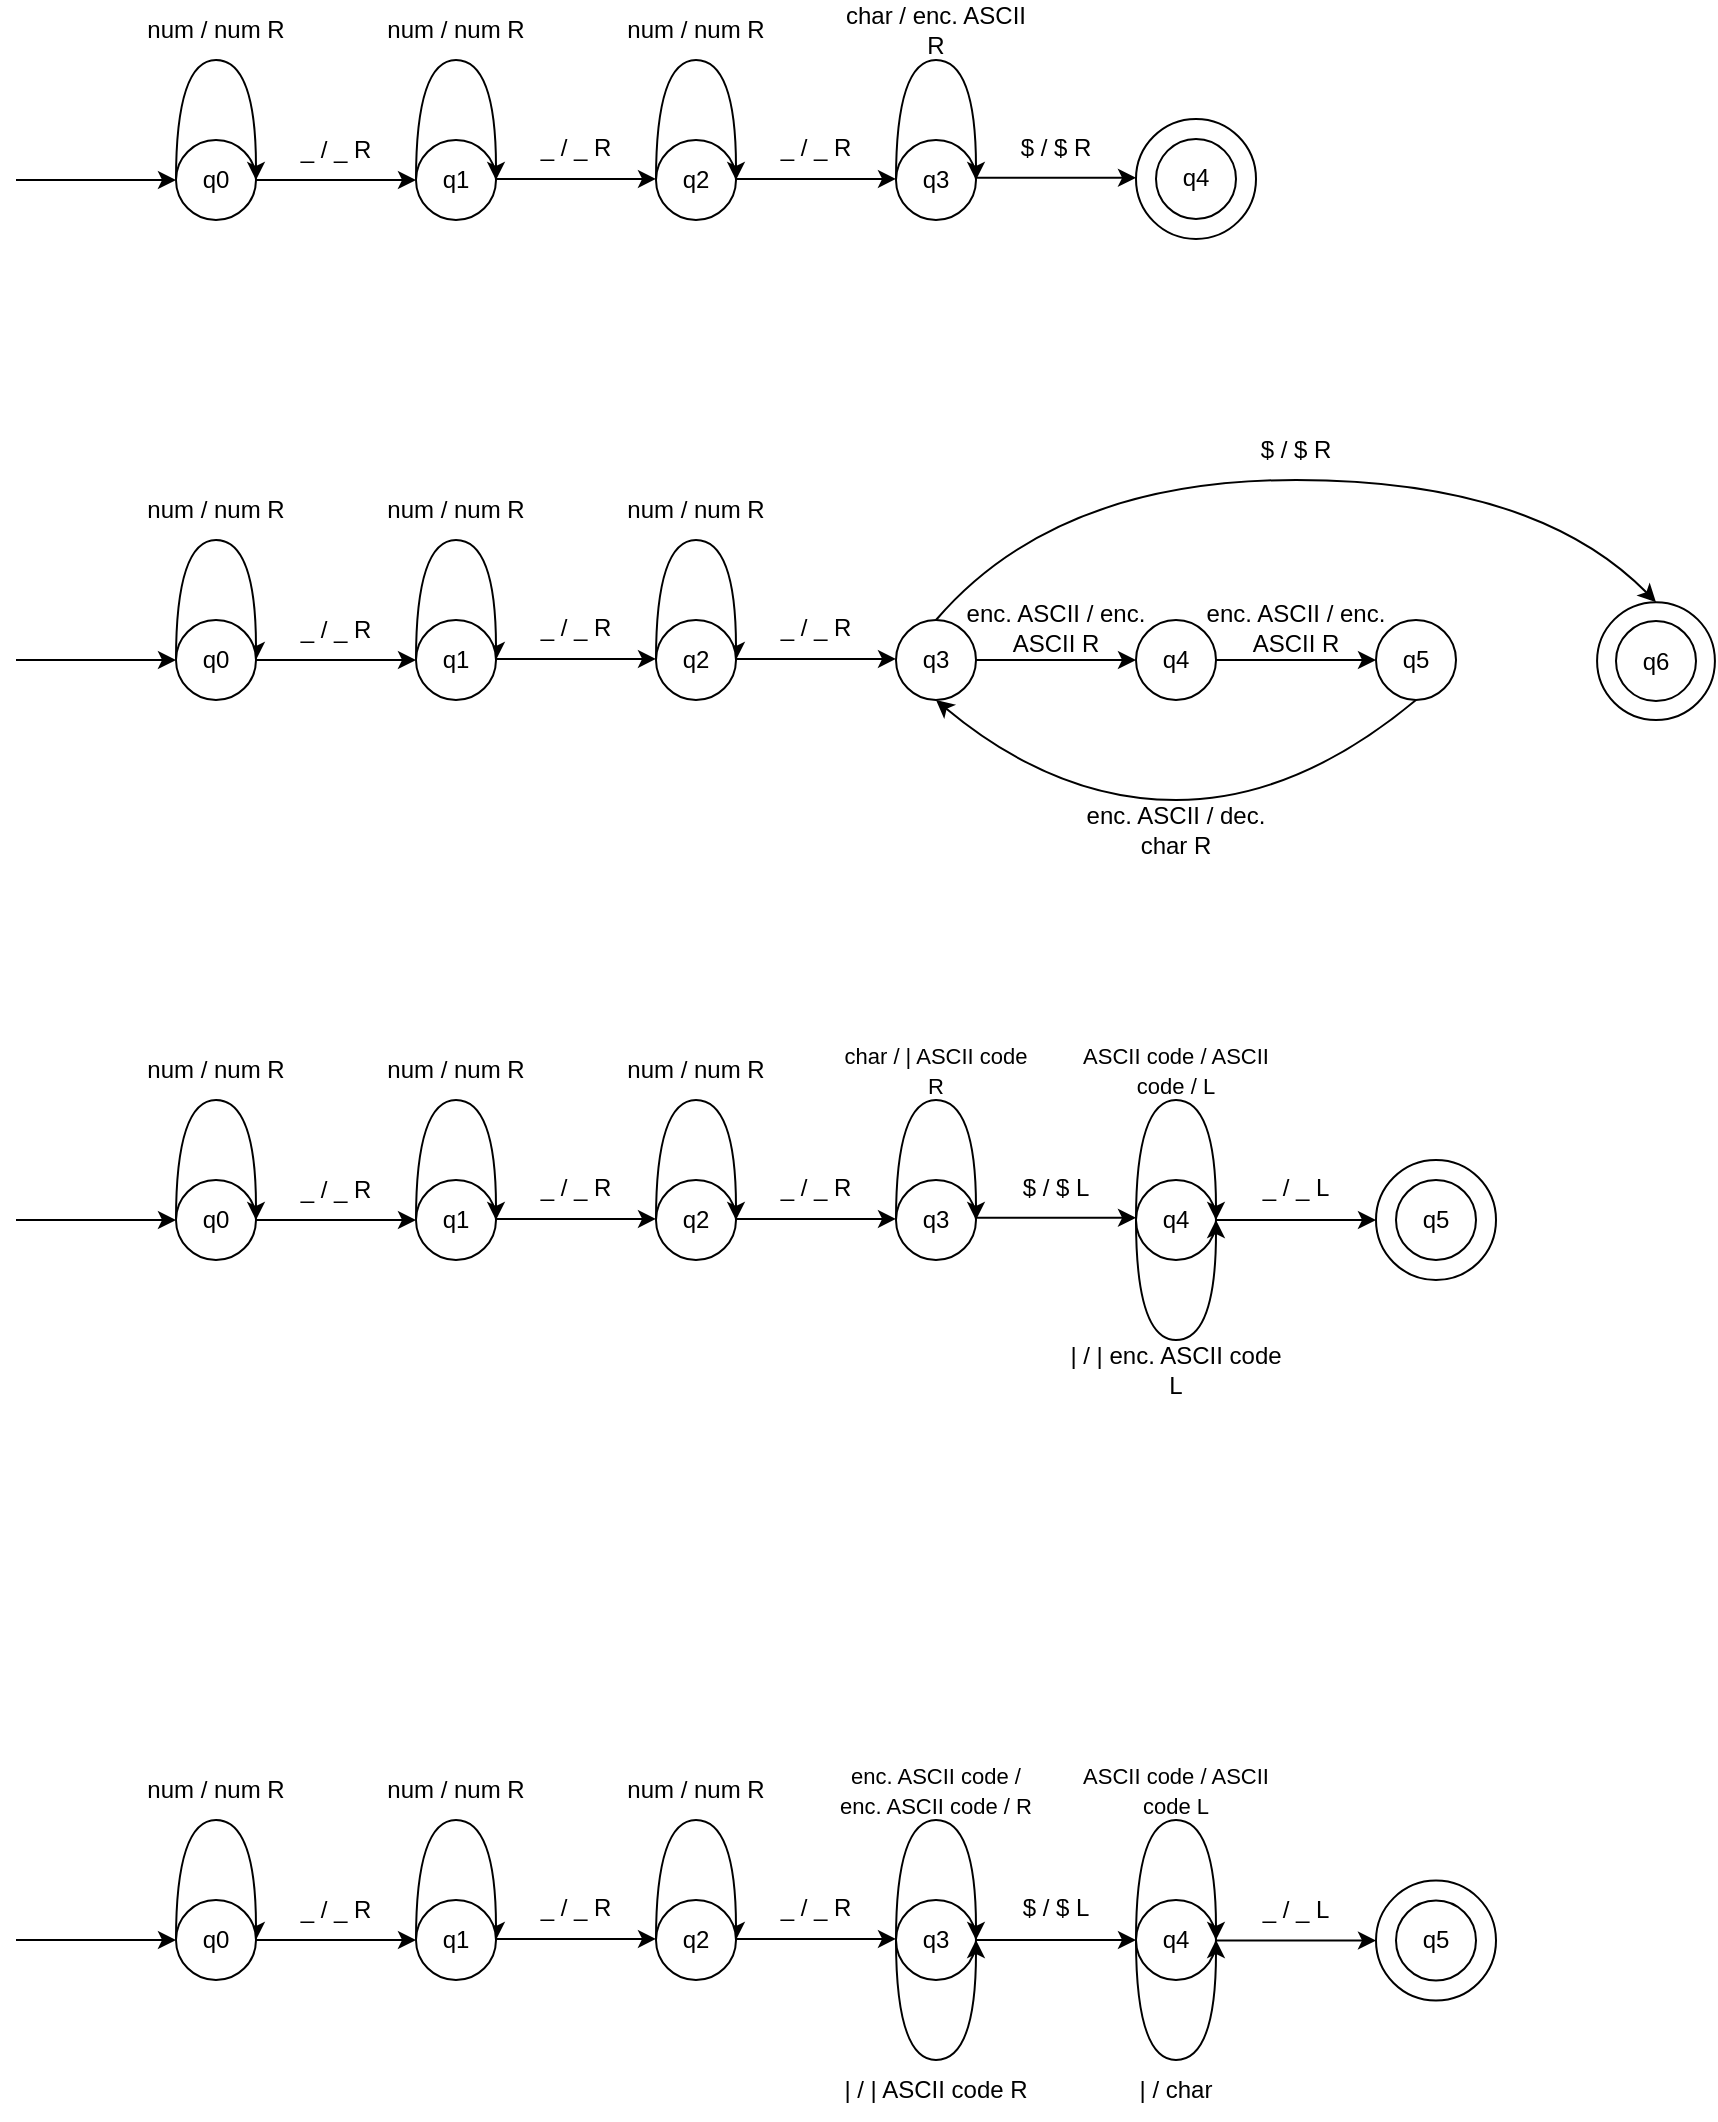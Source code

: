 <mxfile version="24.7.5">
  <diagram name="Page-1" id="dGA0T7cZqEE8IuborPyA">
    <mxGraphModel dx="654" dy="398" grid="1" gridSize="10" guides="1" tooltips="1" connect="1" arrows="1" fold="1" page="1" pageScale="1" pageWidth="850" pageHeight="1100" math="0" shadow="0">
      <root>
        <mxCell id="0" />
        <mxCell id="1" parent="0" />
        <mxCell id="wmc5WSCVL7yvbTRfYuKG-66" value="" style="ellipse;whiteSpace=wrap;html=1;aspect=fixed;" vertex="1" parent="1">
          <mxGeometry x="960" y="710" width="60" height="60" as="geometry" />
        </mxCell>
        <mxCell id="DxHbyAtDjW5w9_tls03T-37" value="" style="ellipse;whiteSpace=wrap;html=1;aspect=fixed;" parent="1" vertex="1">
          <mxGeometry x="1070.54" y="431.08" width="58.92" height="58.92" as="geometry" />
        </mxCell>
        <mxCell id="UUU7Muu6OKU1WhL9U_OK-4" value="" style="ellipse;whiteSpace=wrap;html=1;aspect=fixed;" parent="1" vertex="1">
          <mxGeometry x="840" y="189.46" width="60" height="60" as="geometry" />
        </mxCell>
        <mxCell id="6inBbDFNYb6BF5DTZlNN-4" style="edgeStyle=orthogonalEdgeStyle;rounded=0;orthogonalLoop=1;jettySize=auto;html=1;entryX=0;entryY=0.5;entryDx=0;entryDy=0;" parent="1" source="6inBbDFNYb6BF5DTZlNN-1" target="6inBbDFNYb6BF5DTZlNN-2" edge="1">
          <mxGeometry relative="1" as="geometry" />
        </mxCell>
        <mxCell id="6inBbDFNYb6BF5DTZlNN-1" value="q0" style="ellipse;whiteSpace=wrap;html=1;aspect=fixed;" parent="1" vertex="1">
          <mxGeometry x="360" y="200" width="40" height="40" as="geometry" />
        </mxCell>
        <mxCell id="6inBbDFNYb6BF5DTZlNN-2" value="q1" style="ellipse;whiteSpace=wrap;html=1;aspect=fixed;" parent="1" vertex="1">
          <mxGeometry x="480" y="200" width="40" height="40" as="geometry" />
        </mxCell>
        <mxCell id="6inBbDFNYb6BF5DTZlNN-5" value="_ / _ R" style="text;html=1;align=center;verticalAlign=middle;whiteSpace=wrap;rounded=0;" parent="1" vertex="1">
          <mxGeometry x="410" y="190" width="60" height="30" as="geometry" />
        </mxCell>
        <mxCell id="6inBbDFNYb6BF5DTZlNN-15" value="" style="curved=1;endArrow=classic;html=1;rounded=0;exitX=0;exitY=0.5;exitDx=0;exitDy=0;entryX=1;entryY=0.5;entryDx=0;entryDy=0;" parent="1" source="6inBbDFNYb6BF5DTZlNN-1" target="6inBbDFNYb6BF5DTZlNN-1" edge="1">
          <mxGeometry width="50" height="50" relative="1" as="geometry">
            <mxPoint x="290" y="230" as="sourcePoint" />
            <mxPoint x="340" y="180" as="targetPoint" />
            <Array as="points">
              <mxPoint x="360" y="160" />
              <mxPoint x="400" y="160" />
            </Array>
          </mxGeometry>
        </mxCell>
        <mxCell id="6inBbDFNYb6BF5DTZlNN-16" value="num / num R" style="text;html=1;align=center;verticalAlign=middle;whiteSpace=wrap;rounded=0;" parent="1" vertex="1">
          <mxGeometry x="340" y="130" width="80" height="30" as="geometry" />
        </mxCell>
        <mxCell id="6inBbDFNYb6BF5DTZlNN-17" value="num / num R" style="text;html=1;align=center;verticalAlign=middle;whiteSpace=wrap;rounded=0;" parent="1" vertex="1">
          <mxGeometry x="460" y="130" width="80" height="30" as="geometry" />
        </mxCell>
        <mxCell id="6inBbDFNYb6BF5DTZlNN-18" value="" style="curved=1;endArrow=classic;html=1;rounded=0;exitX=0;exitY=0.5;exitDx=0;exitDy=0;entryX=1;entryY=0.5;entryDx=0;entryDy=0;" parent="1" edge="1">
          <mxGeometry width="50" height="50" relative="1" as="geometry">
            <mxPoint x="480" y="220" as="sourcePoint" />
            <mxPoint x="520" y="220" as="targetPoint" />
            <Array as="points">
              <mxPoint x="480" y="160" />
              <mxPoint x="520" y="160" />
            </Array>
          </mxGeometry>
        </mxCell>
        <mxCell id="6inBbDFNYb6BF5DTZlNN-19" value="_ / _ R" style="text;html=1;align=center;verticalAlign=middle;whiteSpace=wrap;rounded=0;" parent="1" vertex="1">
          <mxGeometry x="530" y="189.46" width="60" height="30" as="geometry" />
        </mxCell>
        <mxCell id="6inBbDFNYb6BF5DTZlNN-20" style="edgeStyle=orthogonalEdgeStyle;rounded=0;orthogonalLoop=1;jettySize=auto;html=1;entryX=0;entryY=0.5;entryDx=0;entryDy=0;" parent="1" edge="1">
          <mxGeometry relative="1" as="geometry">
            <mxPoint x="520" y="219.46" as="sourcePoint" />
            <mxPoint x="600" y="219.46" as="targetPoint" />
          </mxGeometry>
        </mxCell>
        <mxCell id="6inBbDFNYb6BF5DTZlNN-21" value="q3" style="ellipse;whiteSpace=wrap;html=1;aspect=fixed;" parent="1" vertex="1">
          <mxGeometry x="720" y="200" width="40" height="40" as="geometry" />
        </mxCell>
        <mxCell id="6inBbDFNYb6BF5DTZlNN-23" value="" style="endArrow=classic;html=1;rounded=0;entryX=0;entryY=0.5;entryDx=0;entryDy=0;" parent="1" target="6inBbDFNYb6BF5DTZlNN-1" edge="1">
          <mxGeometry width="50" height="50" relative="1" as="geometry">
            <mxPoint x="280" y="220" as="sourcePoint" />
            <mxPoint x="380" y="210" as="targetPoint" />
          </mxGeometry>
        </mxCell>
        <mxCell id="6inBbDFNYb6BF5DTZlNN-24" value="char / enc. ASCII R" style="text;html=1;align=center;verticalAlign=middle;whiteSpace=wrap;rounded=0;" parent="1" vertex="1">
          <mxGeometry x="690" y="130" width="100" height="30" as="geometry" />
        </mxCell>
        <mxCell id="6inBbDFNYb6BF5DTZlNN-25" value="" style="curved=1;endArrow=classic;html=1;rounded=0;exitX=0;exitY=0.5;exitDx=0;exitDy=0;entryX=1;entryY=0.5;entryDx=0;entryDy=0;" parent="1" edge="1">
          <mxGeometry width="50" height="50" relative="1" as="geometry">
            <mxPoint x="720" y="220" as="sourcePoint" />
            <mxPoint x="760" y="220" as="targetPoint" />
            <Array as="points">
              <mxPoint x="720" y="160" />
              <mxPoint x="760" y="160" />
            </Array>
          </mxGeometry>
        </mxCell>
        <mxCell id="UUU7Muu6OKU1WhL9U_OK-1" value="q4" style="ellipse;whiteSpace=wrap;html=1;aspect=fixed;" parent="1" vertex="1">
          <mxGeometry x="850" y="199.46" width="40" height="40" as="geometry" />
        </mxCell>
        <mxCell id="UUU7Muu6OKU1WhL9U_OK-2" style="edgeStyle=orthogonalEdgeStyle;rounded=0;orthogonalLoop=1;jettySize=auto;html=1;entryX=0;entryY=0.5;entryDx=0;entryDy=0;" parent="1" edge="1">
          <mxGeometry relative="1" as="geometry">
            <mxPoint x="760" y="218.92" as="sourcePoint" />
            <mxPoint x="840" y="218.92" as="targetPoint" />
          </mxGeometry>
        </mxCell>
        <mxCell id="UUU7Muu6OKU1WhL9U_OK-3" value="$ / $ R" style="text;html=1;align=center;verticalAlign=middle;whiteSpace=wrap;rounded=0;" parent="1" vertex="1">
          <mxGeometry x="770" y="189.46" width="60" height="30" as="geometry" />
        </mxCell>
        <mxCell id="UUU7Muu6OKU1WhL9U_OK-5" value="q2" style="ellipse;whiteSpace=wrap;html=1;aspect=fixed;" parent="1" vertex="1">
          <mxGeometry x="600" y="200" width="40" height="40" as="geometry" />
        </mxCell>
        <mxCell id="UUU7Muu6OKU1WhL9U_OK-6" value="num / num R" style="text;html=1;align=center;verticalAlign=middle;whiteSpace=wrap;rounded=0;" parent="1" vertex="1">
          <mxGeometry x="580" y="130" width="80" height="30" as="geometry" />
        </mxCell>
        <mxCell id="UUU7Muu6OKU1WhL9U_OK-7" value="" style="curved=1;endArrow=classic;html=1;rounded=0;exitX=0;exitY=0.5;exitDx=0;exitDy=0;entryX=1;entryY=0.5;entryDx=0;entryDy=0;" parent="1" edge="1">
          <mxGeometry width="50" height="50" relative="1" as="geometry">
            <mxPoint x="600" y="220" as="sourcePoint" />
            <mxPoint x="640" y="220" as="targetPoint" />
            <Array as="points">
              <mxPoint x="600" y="160" />
              <mxPoint x="640" y="160" />
            </Array>
          </mxGeometry>
        </mxCell>
        <mxCell id="UUU7Muu6OKU1WhL9U_OK-8" value="_ / _ R" style="text;html=1;align=center;verticalAlign=middle;whiteSpace=wrap;rounded=0;" parent="1" vertex="1">
          <mxGeometry x="650" y="189.46" width="60" height="30" as="geometry" />
        </mxCell>
        <mxCell id="UUU7Muu6OKU1WhL9U_OK-9" style="edgeStyle=orthogonalEdgeStyle;rounded=0;orthogonalLoop=1;jettySize=auto;html=1;entryX=0;entryY=0.5;entryDx=0;entryDy=0;" parent="1" edge="1">
          <mxGeometry relative="1" as="geometry">
            <mxPoint x="640" y="219.46" as="sourcePoint" />
            <mxPoint x="720" y="219.46" as="targetPoint" />
          </mxGeometry>
        </mxCell>
        <mxCell id="DxHbyAtDjW5w9_tls03T-1" style="edgeStyle=orthogonalEdgeStyle;rounded=0;orthogonalLoop=1;jettySize=auto;html=1;entryX=0;entryY=0.5;entryDx=0;entryDy=0;" parent="1" source="DxHbyAtDjW5w9_tls03T-11" target="DxHbyAtDjW5w9_tls03T-12" edge="1">
          <mxGeometry relative="1" as="geometry" />
        </mxCell>
        <mxCell id="DxHbyAtDjW5w9_tls03T-2" value="" style="curved=1;endArrow=classic;html=1;rounded=0;exitX=0;exitY=0.5;exitDx=0;exitDy=0;entryX=1;entryY=0.5;entryDx=0;entryDy=0;" parent="1" source="DxHbyAtDjW5w9_tls03T-11" target="DxHbyAtDjW5w9_tls03T-11" edge="1">
          <mxGeometry width="50" height="50" relative="1" as="geometry">
            <mxPoint x="290" y="470" as="sourcePoint" />
            <mxPoint x="340" y="420" as="targetPoint" />
            <Array as="points">
              <mxPoint x="360" y="400" />
              <mxPoint x="400" y="400" />
            </Array>
          </mxGeometry>
        </mxCell>
        <mxCell id="DxHbyAtDjW5w9_tls03T-3" value="" style="curved=1;endArrow=classic;html=1;rounded=0;exitX=0;exitY=0.5;exitDx=0;exitDy=0;entryX=1;entryY=0.5;entryDx=0;entryDy=0;" parent="1" edge="1">
          <mxGeometry width="50" height="50" relative="1" as="geometry">
            <mxPoint x="480" y="460" as="sourcePoint" />
            <mxPoint x="520" y="460" as="targetPoint" />
            <Array as="points">
              <mxPoint x="480" y="400" />
              <mxPoint x="520" y="400" />
            </Array>
          </mxGeometry>
        </mxCell>
        <mxCell id="DxHbyAtDjW5w9_tls03T-4" style="edgeStyle=orthogonalEdgeStyle;rounded=0;orthogonalLoop=1;jettySize=auto;html=1;entryX=0;entryY=0.5;entryDx=0;entryDy=0;" parent="1" edge="1">
          <mxGeometry relative="1" as="geometry">
            <mxPoint x="520" y="459.46" as="sourcePoint" />
            <mxPoint x="600" y="459.46" as="targetPoint" />
          </mxGeometry>
        </mxCell>
        <mxCell id="DxHbyAtDjW5w9_tls03T-5" value="" style="endArrow=classic;html=1;rounded=0;entryX=0;entryY=0.5;entryDx=0;entryDy=0;" parent="1" target="DxHbyAtDjW5w9_tls03T-11" edge="1">
          <mxGeometry width="50" height="50" relative="1" as="geometry">
            <mxPoint x="280" y="460" as="sourcePoint" />
            <mxPoint x="380" y="450" as="targetPoint" />
          </mxGeometry>
        </mxCell>
        <mxCell id="DxHbyAtDjW5w9_tls03T-8" value="" style="curved=1;endArrow=classic;html=1;rounded=0;exitX=0;exitY=0.5;exitDx=0;exitDy=0;entryX=1;entryY=0.5;entryDx=0;entryDy=0;" parent="1" edge="1">
          <mxGeometry width="50" height="50" relative="1" as="geometry">
            <mxPoint x="600" y="460" as="sourcePoint" />
            <mxPoint x="640" y="460" as="targetPoint" />
            <Array as="points">
              <mxPoint x="600" y="400" />
              <mxPoint x="640" y="400" />
            </Array>
          </mxGeometry>
        </mxCell>
        <mxCell id="DxHbyAtDjW5w9_tls03T-9" style="edgeStyle=orthogonalEdgeStyle;rounded=0;orthogonalLoop=1;jettySize=auto;html=1;entryX=0;entryY=0.5;entryDx=0;entryDy=0;" parent="1" edge="1">
          <mxGeometry relative="1" as="geometry">
            <mxPoint x="640" y="459.46" as="sourcePoint" />
            <mxPoint x="720" y="459.46" as="targetPoint" />
          </mxGeometry>
        </mxCell>
        <mxCell id="DxHbyAtDjW5w9_tls03T-11" value="q0" style="ellipse;whiteSpace=wrap;html=1;aspect=fixed;" parent="1" vertex="1">
          <mxGeometry x="360" y="440" width="40" height="40" as="geometry" />
        </mxCell>
        <mxCell id="DxHbyAtDjW5w9_tls03T-12" value="q1" style="ellipse;whiteSpace=wrap;html=1;aspect=fixed;" parent="1" vertex="1">
          <mxGeometry x="480" y="440" width="40" height="40" as="geometry" />
        </mxCell>
        <mxCell id="DxHbyAtDjW5w9_tls03T-13" value="_ / _ R" style="text;html=1;align=center;verticalAlign=middle;whiteSpace=wrap;rounded=0;" parent="1" vertex="1">
          <mxGeometry x="410" y="430" width="60" height="30" as="geometry" />
        </mxCell>
        <mxCell id="DxHbyAtDjW5w9_tls03T-14" value="num / num R" style="text;html=1;align=center;verticalAlign=middle;whiteSpace=wrap;rounded=0;" parent="1" vertex="1">
          <mxGeometry x="340" y="370" width="80" height="30" as="geometry" />
        </mxCell>
        <mxCell id="DxHbyAtDjW5w9_tls03T-15" value="num / num R" style="text;html=1;align=center;verticalAlign=middle;whiteSpace=wrap;rounded=0;" parent="1" vertex="1">
          <mxGeometry x="460" y="370" width="80" height="30" as="geometry" />
        </mxCell>
        <mxCell id="DxHbyAtDjW5w9_tls03T-16" value="_ / _ R" style="text;html=1;align=center;verticalAlign=middle;whiteSpace=wrap;rounded=0;" parent="1" vertex="1">
          <mxGeometry x="530" y="429.46" width="60" height="30" as="geometry" />
        </mxCell>
        <mxCell id="DxHbyAtDjW5w9_tls03T-25" style="edgeStyle=orthogonalEdgeStyle;rounded=0;orthogonalLoop=1;jettySize=auto;html=1;" parent="1" source="DxHbyAtDjW5w9_tls03T-17" edge="1">
          <mxGeometry relative="1" as="geometry">
            <mxPoint x="840" y="460" as="targetPoint" />
          </mxGeometry>
        </mxCell>
        <mxCell id="DxHbyAtDjW5w9_tls03T-17" value="q3" style="ellipse;whiteSpace=wrap;html=1;aspect=fixed;" parent="1" vertex="1">
          <mxGeometry x="720" y="440" width="40" height="40" as="geometry" />
        </mxCell>
        <mxCell id="DxHbyAtDjW5w9_tls03T-18" value="enc. ASCII / enc. ASCII R" style="text;html=1;align=center;verticalAlign=middle;whiteSpace=wrap;rounded=0;" parent="1" vertex="1">
          <mxGeometry x="750" y="429.46" width="100" height="30" as="geometry" />
        </mxCell>
        <mxCell id="DxHbyAtDjW5w9_tls03T-21" value="q2" style="ellipse;whiteSpace=wrap;html=1;aspect=fixed;" parent="1" vertex="1">
          <mxGeometry x="600" y="440" width="40" height="40" as="geometry" />
        </mxCell>
        <mxCell id="DxHbyAtDjW5w9_tls03T-22" value="num / num R" style="text;html=1;align=center;verticalAlign=middle;whiteSpace=wrap;rounded=0;" parent="1" vertex="1">
          <mxGeometry x="580" y="370" width="80" height="30" as="geometry" />
        </mxCell>
        <mxCell id="DxHbyAtDjW5w9_tls03T-23" value="_ / _ R" style="text;html=1;align=center;verticalAlign=middle;whiteSpace=wrap;rounded=0;" parent="1" vertex="1">
          <mxGeometry x="650" y="429.46" width="60" height="30" as="geometry" />
        </mxCell>
        <mxCell id="DxHbyAtDjW5w9_tls03T-26" value="q4" style="ellipse;whiteSpace=wrap;html=1;aspect=fixed;" parent="1" vertex="1">
          <mxGeometry x="840" y="440" width="40" height="40" as="geometry" />
        </mxCell>
        <mxCell id="DxHbyAtDjW5w9_tls03T-27" style="edgeStyle=orthogonalEdgeStyle;rounded=0;orthogonalLoop=1;jettySize=auto;html=1;" parent="1" edge="1">
          <mxGeometry relative="1" as="geometry">
            <mxPoint x="960" y="460" as="targetPoint" />
            <mxPoint x="880" y="460" as="sourcePoint" />
          </mxGeometry>
        </mxCell>
        <mxCell id="DxHbyAtDjW5w9_tls03T-28" value="enc. ASCII / enc. ASCII R" style="text;html=1;align=center;verticalAlign=middle;whiteSpace=wrap;rounded=0;" parent="1" vertex="1">
          <mxGeometry x="870" y="429.46" width="100" height="30" as="geometry" />
        </mxCell>
        <mxCell id="DxHbyAtDjW5w9_tls03T-29" value="q5" style="ellipse;whiteSpace=wrap;html=1;aspect=fixed;" parent="1" vertex="1">
          <mxGeometry x="960" y="440" width="40" height="40" as="geometry" />
        </mxCell>
        <mxCell id="DxHbyAtDjW5w9_tls03T-31" value="enc. ASCII / dec. char R" style="text;html=1;align=center;verticalAlign=middle;whiteSpace=wrap;rounded=0;" parent="1" vertex="1">
          <mxGeometry x="810" y="530" width="100" height="30" as="geometry" />
        </mxCell>
        <mxCell id="DxHbyAtDjW5w9_tls03T-32" value="q6" style="ellipse;whiteSpace=wrap;html=1;aspect=fixed;" parent="1" vertex="1">
          <mxGeometry x="1080" y="440.54" width="40" height="40" as="geometry" />
        </mxCell>
        <mxCell id="DxHbyAtDjW5w9_tls03T-33" value="" style="curved=1;endArrow=classic;html=1;rounded=0;exitX=0.5;exitY=1;exitDx=0;exitDy=0;entryX=0.5;entryY=1;entryDx=0;entryDy=0;" parent="1" source="DxHbyAtDjW5w9_tls03T-29" target="DxHbyAtDjW5w9_tls03T-17" edge="1">
          <mxGeometry width="50" height="50" relative="1" as="geometry">
            <mxPoint x="830" y="580" as="sourcePoint" />
            <mxPoint x="880" y="530" as="targetPoint" />
            <Array as="points">
              <mxPoint x="920" y="530" />
              <mxPoint x="800" y="530" />
            </Array>
          </mxGeometry>
        </mxCell>
        <mxCell id="DxHbyAtDjW5w9_tls03T-34" value="" style="curved=1;endArrow=classic;html=1;rounded=0;exitX=0.5;exitY=0;exitDx=0;exitDy=0;entryX=0.5;entryY=0;entryDx=0;entryDy=0;" parent="1" source="DxHbyAtDjW5w9_tls03T-17" target="DxHbyAtDjW5w9_tls03T-37" edge="1">
          <mxGeometry width="50" height="50" relative="1" as="geometry">
            <mxPoint x="860" y="350" as="sourcePoint" />
            <mxPoint x="910" y="300" as="targetPoint" />
            <Array as="points">
              <mxPoint x="800" y="370" />
              <mxPoint x="1040" y="370" />
            </Array>
          </mxGeometry>
        </mxCell>
        <mxCell id="DxHbyAtDjW5w9_tls03T-35" value="$ / $ R" style="text;html=1;align=center;verticalAlign=middle;whiteSpace=wrap;rounded=0;" parent="1" vertex="1">
          <mxGeometry x="870" y="340" width="100" height="30" as="geometry" />
        </mxCell>
        <mxCell id="wmc5WSCVL7yvbTRfYuKG-2" style="edgeStyle=orthogonalEdgeStyle;rounded=0;orthogonalLoop=1;jettySize=auto;html=1;entryX=0;entryY=0.5;entryDx=0;entryDy=0;" edge="1" parent="1" source="wmc5WSCVL7yvbTRfYuKG-3" target="wmc5WSCVL7yvbTRfYuKG-4">
          <mxGeometry relative="1" as="geometry" />
        </mxCell>
        <mxCell id="wmc5WSCVL7yvbTRfYuKG-3" value="q0" style="ellipse;whiteSpace=wrap;html=1;aspect=fixed;" vertex="1" parent="1">
          <mxGeometry x="360" y="720" width="40" height="40" as="geometry" />
        </mxCell>
        <mxCell id="wmc5WSCVL7yvbTRfYuKG-4" value="q1" style="ellipse;whiteSpace=wrap;html=1;aspect=fixed;" vertex="1" parent="1">
          <mxGeometry x="480" y="720" width="40" height="40" as="geometry" />
        </mxCell>
        <mxCell id="wmc5WSCVL7yvbTRfYuKG-5" value="_ / _ R" style="text;html=1;align=center;verticalAlign=middle;whiteSpace=wrap;rounded=0;" vertex="1" parent="1">
          <mxGeometry x="410" y="710" width="60" height="30" as="geometry" />
        </mxCell>
        <mxCell id="wmc5WSCVL7yvbTRfYuKG-6" value="" style="curved=1;endArrow=classic;html=1;rounded=0;exitX=0;exitY=0.5;exitDx=0;exitDy=0;entryX=1;entryY=0.5;entryDx=0;entryDy=0;" edge="1" parent="1" source="wmc5WSCVL7yvbTRfYuKG-3" target="wmc5WSCVL7yvbTRfYuKG-3">
          <mxGeometry width="50" height="50" relative="1" as="geometry">
            <mxPoint x="290" y="750" as="sourcePoint" />
            <mxPoint x="340" y="700" as="targetPoint" />
            <Array as="points">
              <mxPoint x="360" y="680" />
              <mxPoint x="400" y="680" />
            </Array>
          </mxGeometry>
        </mxCell>
        <mxCell id="wmc5WSCVL7yvbTRfYuKG-7" value="num / num R" style="text;html=1;align=center;verticalAlign=middle;whiteSpace=wrap;rounded=0;" vertex="1" parent="1">
          <mxGeometry x="340" y="650" width="80" height="30" as="geometry" />
        </mxCell>
        <mxCell id="wmc5WSCVL7yvbTRfYuKG-8" value="num / num R" style="text;html=1;align=center;verticalAlign=middle;whiteSpace=wrap;rounded=0;" vertex="1" parent="1">
          <mxGeometry x="460" y="650" width="80" height="30" as="geometry" />
        </mxCell>
        <mxCell id="wmc5WSCVL7yvbTRfYuKG-9" value="" style="curved=1;endArrow=classic;html=1;rounded=0;exitX=0;exitY=0.5;exitDx=0;exitDy=0;entryX=1;entryY=0.5;entryDx=0;entryDy=0;" edge="1" parent="1">
          <mxGeometry width="50" height="50" relative="1" as="geometry">
            <mxPoint x="480" y="740" as="sourcePoint" />
            <mxPoint x="520" y="740" as="targetPoint" />
            <Array as="points">
              <mxPoint x="480" y="680" />
              <mxPoint x="520" y="680" />
            </Array>
          </mxGeometry>
        </mxCell>
        <mxCell id="wmc5WSCVL7yvbTRfYuKG-10" value="_ / _ R" style="text;html=1;align=center;verticalAlign=middle;whiteSpace=wrap;rounded=0;" vertex="1" parent="1">
          <mxGeometry x="530" y="709.46" width="60" height="30" as="geometry" />
        </mxCell>
        <mxCell id="wmc5WSCVL7yvbTRfYuKG-11" style="edgeStyle=orthogonalEdgeStyle;rounded=0;orthogonalLoop=1;jettySize=auto;html=1;entryX=0;entryY=0.5;entryDx=0;entryDy=0;" edge="1" parent="1">
          <mxGeometry relative="1" as="geometry">
            <mxPoint x="520" y="739.46" as="sourcePoint" />
            <mxPoint x="600" y="739.46" as="targetPoint" />
          </mxGeometry>
        </mxCell>
        <mxCell id="wmc5WSCVL7yvbTRfYuKG-12" value="q3" style="ellipse;whiteSpace=wrap;html=1;aspect=fixed;" vertex="1" parent="1">
          <mxGeometry x="720" y="720" width="40" height="40" as="geometry" />
        </mxCell>
        <mxCell id="wmc5WSCVL7yvbTRfYuKG-13" value="" style="endArrow=classic;html=1;rounded=0;entryX=0;entryY=0.5;entryDx=0;entryDy=0;" edge="1" parent="1" target="wmc5WSCVL7yvbTRfYuKG-3">
          <mxGeometry width="50" height="50" relative="1" as="geometry">
            <mxPoint x="280" y="740" as="sourcePoint" />
            <mxPoint x="380" y="730" as="targetPoint" />
          </mxGeometry>
        </mxCell>
        <mxCell id="wmc5WSCVL7yvbTRfYuKG-14" value="&lt;font style=&quot;font-size: 11px;&quot;&gt;char / | ASCII code R&lt;/font&gt;" style="text;html=1;align=center;verticalAlign=middle;whiteSpace=wrap;rounded=0;" vertex="1" parent="1">
          <mxGeometry x="690" y="650" width="100" height="30" as="geometry" />
        </mxCell>
        <mxCell id="wmc5WSCVL7yvbTRfYuKG-15" value="" style="curved=1;endArrow=classic;html=1;rounded=0;exitX=0;exitY=0.5;exitDx=0;exitDy=0;entryX=1;entryY=0.5;entryDx=0;entryDy=0;" edge="1" parent="1">
          <mxGeometry width="50" height="50" relative="1" as="geometry">
            <mxPoint x="720" y="740" as="sourcePoint" />
            <mxPoint x="760" y="740" as="targetPoint" />
            <Array as="points">
              <mxPoint x="720" y="680" />
              <mxPoint x="760" y="680" />
            </Array>
          </mxGeometry>
        </mxCell>
        <mxCell id="wmc5WSCVL7yvbTRfYuKG-64" style="edgeStyle=orthogonalEdgeStyle;rounded=0;orthogonalLoop=1;jettySize=auto;html=1;" edge="1" parent="1" source="wmc5WSCVL7yvbTRfYuKG-16">
          <mxGeometry relative="1" as="geometry">
            <mxPoint x="960" y="740" as="targetPoint" />
          </mxGeometry>
        </mxCell>
        <mxCell id="wmc5WSCVL7yvbTRfYuKG-16" value="q4" style="ellipse;whiteSpace=wrap;html=1;aspect=fixed;" vertex="1" parent="1">
          <mxGeometry x="840" y="720" width="40" height="40" as="geometry" />
        </mxCell>
        <mxCell id="wmc5WSCVL7yvbTRfYuKG-17" style="edgeStyle=orthogonalEdgeStyle;rounded=0;orthogonalLoop=1;jettySize=auto;html=1;entryX=0;entryY=0.5;entryDx=0;entryDy=0;" edge="1" parent="1">
          <mxGeometry relative="1" as="geometry">
            <mxPoint x="760" y="738.92" as="sourcePoint" />
            <mxPoint x="840" y="738.92" as="targetPoint" />
          </mxGeometry>
        </mxCell>
        <mxCell id="wmc5WSCVL7yvbTRfYuKG-18" value="$ / $ L" style="text;html=1;align=center;verticalAlign=middle;whiteSpace=wrap;rounded=0;" vertex="1" parent="1">
          <mxGeometry x="770" y="709.46" width="60" height="30" as="geometry" />
        </mxCell>
        <mxCell id="wmc5WSCVL7yvbTRfYuKG-19" value="q2" style="ellipse;whiteSpace=wrap;html=1;aspect=fixed;" vertex="1" parent="1">
          <mxGeometry x="600" y="720" width="40" height="40" as="geometry" />
        </mxCell>
        <mxCell id="wmc5WSCVL7yvbTRfYuKG-20" value="num / num R" style="text;html=1;align=center;verticalAlign=middle;whiteSpace=wrap;rounded=0;" vertex="1" parent="1">
          <mxGeometry x="580" y="650" width="80" height="30" as="geometry" />
        </mxCell>
        <mxCell id="wmc5WSCVL7yvbTRfYuKG-21" value="" style="curved=1;endArrow=classic;html=1;rounded=0;exitX=0;exitY=0.5;exitDx=0;exitDy=0;entryX=1;entryY=0.5;entryDx=0;entryDy=0;" edge="1" parent="1">
          <mxGeometry width="50" height="50" relative="1" as="geometry">
            <mxPoint x="600" y="740" as="sourcePoint" />
            <mxPoint x="640" y="740" as="targetPoint" />
            <Array as="points">
              <mxPoint x="600" y="680" />
              <mxPoint x="640" y="680" />
            </Array>
          </mxGeometry>
        </mxCell>
        <mxCell id="wmc5WSCVL7yvbTRfYuKG-22" value="_ / _ R" style="text;html=1;align=center;verticalAlign=middle;whiteSpace=wrap;rounded=0;" vertex="1" parent="1">
          <mxGeometry x="650" y="709.46" width="60" height="30" as="geometry" />
        </mxCell>
        <mxCell id="wmc5WSCVL7yvbTRfYuKG-23" style="edgeStyle=orthogonalEdgeStyle;rounded=0;orthogonalLoop=1;jettySize=auto;html=1;entryX=0;entryY=0.5;entryDx=0;entryDy=0;" edge="1" parent="1">
          <mxGeometry relative="1" as="geometry">
            <mxPoint x="640" y="739.46" as="sourcePoint" />
            <mxPoint x="720" y="739.46" as="targetPoint" />
          </mxGeometry>
        </mxCell>
        <mxCell id="wmc5WSCVL7yvbTRfYuKG-24" style="edgeStyle=orthogonalEdgeStyle;rounded=0;orthogonalLoop=1;jettySize=auto;html=1;entryX=0;entryY=0.5;entryDx=0;entryDy=0;" edge="1" parent="1" source="wmc5WSCVL7yvbTRfYuKG-31" target="wmc5WSCVL7yvbTRfYuKG-32">
          <mxGeometry relative="1" as="geometry" />
        </mxCell>
        <mxCell id="wmc5WSCVL7yvbTRfYuKG-25" value="" style="curved=1;endArrow=classic;html=1;rounded=0;exitX=0;exitY=0.5;exitDx=0;exitDy=0;entryX=1;entryY=0.5;entryDx=0;entryDy=0;" edge="1" parent="1" source="wmc5WSCVL7yvbTRfYuKG-31" target="wmc5WSCVL7yvbTRfYuKG-31">
          <mxGeometry width="50" height="50" relative="1" as="geometry">
            <mxPoint x="290" y="1110" as="sourcePoint" />
            <mxPoint x="340" y="1060" as="targetPoint" />
            <Array as="points">
              <mxPoint x="360" y="1040" />
              <mxPoint x="400" y="1040" />
            </Array>
          </mxGeometry>
        </mxCell>
        <mxCell id="wmc5WSCVL7yvbTRfYuKG-26" value="" style="curved=1;endArrow=classic;html=1;rounded=0;exitX=0;exitY=0.5;exitDx=0;exitDy=0;entryX=1;entryY=0.5;entryDx=0;entryDy=0;" edge="1" parent="1">
          <mxGeometry width="50" height="50" relative="1" as="geometry">
            <mxPoint x="480" y="1100" as="sourcePoint" />
            <mxPoint x="520" y="1100" as="targetPoint" />
            <Array as="points">
              <mxPoint x="480" y="1040" />
              <mxPoint x="520" y="1040" />
            </Array>
          </mxGeometry>
        </mxCell>
        <mxCell id="wmc5WSCVL7yvbTRfYuKG-27" style="edgeStyle=orthogonalEdgeStyle;rounded=0;orthogonalLoop=1;jettySize=auto;html=1;entryX=0;entryY=0.5;entryDx=0;entryDy=0;" edge="1" parent="1">
          <mxGeometry relative="1" as="geometry">
            <mxPoint x="520" y="1099.46" as="sourcePoint" />
            <mxPoint x="600" y="1099.46" as="targetPoint" />
          </mxGeometry>
        </mxCell>
        <mxCell id="wmc5WSCVL7yvbTRfYuKG-28" value="" style="endArrow=classic;html=1;rounded=0;entryX=0;entryY=0.5;entryDx=0;entryDy=0;" edge="1" parent="1" target="wmc5WSCVL7yvbTRfYuKG-31">
          <mxGeometry width="50" height="50" relative="1" as="geometry">
            <mxPoint x="280" y="1100" as="sourcePoint" />
            <mxPoint x="380" y="1090" as="targetPoint" />
          </mxGeometry>
        </mxCell>
        <mxCell id="wmc5WSCVL7yvbTRfYuKG-29" value="" style="curved=1;endArrow=classic;html=1;rounded=0;exitX=0;exitY=0.5;exitDx=0;exitDy=0;entryX=1;entryY=0.5;entryDx=0;entryDy=0;" edge="1" parent="1">
          <mxGeometry width="50" height="50" relative="1" as="geometry">
            <mxPoint x="600" y="1100" as="sourcePoint" />
            <mxPoint x="640" y="1100" as="targetPoint" />
            <Array as="points">
              <mxPoint x="600" y="1040" />
              <mxPoint x="640" y="1040" />
            </Array>
          </mxGeometry>
        </mxCell>
        <mxCell id="wmc5WSCVL7yvbTRfYuKG-30" style="edgeStyle=orthogonalEdgeStyle;rounded=0;orthogonalLoop=1;jettySize=auto;html=1;entryX=0;entryY=0.5;entryDx=0;entryDy=0;" edge="1" parent="1">
          <mxGeometry relative="1" as="geometry">
            <mxPoint x="640" y="1099.46" as="sourcePoint" />
            <mxPoint x="720" y="1099.46" as="targetPoint" />
          </mxGeometry>
        </mxCell>
        <mxCell id="wmc5WSCVL7yvbTRfYuKG-31" value="q0" style="ellipse;whiteSpace=wrap;html=1;aspect=fixed;" vertex="1" parent="1">
          <mxGeometry x="360" y="1080" width="40" height="40" as="geometry" />
        </mxCell>
        <mxCell id="wmc5WSCVL7yvbTRfYuKG-32" value="q1" style="ellipse;whiteSpace=wrap;html=1;aspect=fixed;" vertex="1" parent="1">
          <mxGeometry x="480" y="1080" width="40" height="40" as="geometry" />
        </mxCell>
        <mxCell id="wmc5WSCVL7yvbTRfYuKG-33" value="_ / _ R" style="text;html=1;align=center;verticalAlign=middle;whiteSpace=wrap;rounded=0;" vertex="1" parent="1">
          <mxGeometry x="410" y="1070" width="60" height="30" as="geometry" />
        </mxCell>
        <mxCell id="wmc5WSCVL7yvbTRfYuKG-34" value="num / num R" style="text;html=1;align=center;verticalAlign=middle;whiteSpace=wrap;rounded=0;" vertex="1" parent="1">
          <mxGeometry x="340" y="1010" width="80" height="30" as="geometry" />
        </mxCell>
        <mxCell id="wmc5WSCVL7yvbTRfYuKG-35" value="num / num R" style="text;html=1;align=center;verticalAlign=middle;whiteSpace=wrap;rounded=0;" vertex="1" parent="1">
          <mxGeometry x="460" y="1010" width="80" height="30" as="geometry" />
        </mxCell>
        <mxCell id="wmc5WSCVL7yvbTRfYuKG-36" value="_ / _ R" style="text;html=1;align=center;verticalAlign=middle;whiteSpace=wrap;rounded=0;" vertex="1" parent="1">
          <mxGeometry x="530" y="1069.46" width="60" height="30" as="geometry" />
        </mxCell>
        <mxCell id="wmc5WSCVL7yvbTRfYuKG-40" value="q2" style="ellipse;whiteSpace=wrap;html=1;aspect=fixed;" vertex="1" parent="1">
          <mxGeometry x="600" y="1080" width="40" height="40" as="geometry" />
        </mxCell>
        <mxCell id="wmc5WSCVL7yvbTRfYuKG-41" value="num / num R" style="text;html=1;align=center;verticalAlign=middle;whiteSpace=wrap;rounded=0;" vertex="1" parent="1">
          <mxGeometry x="580" y="1010" width="80" height="30" as="geometry" />
        </mxCell>
        <mxCell id="wmc5WSCVL7yvbTRfYuKG-42" value="_ / _ R" style="text;html=1;align=center;verticalAlign=middle;whiteSpace=wrap;rounded=0;" vertex="1" parent="1">
          <mxGeometry x="650" y="1069.46" width="60" height="30" as="geometry" />
        </mxCell>
        <mxCell id="wmc5WSCVL7yvbTRfYuKG-52" value="&lt;font style=&quot;font-size: 11px;&quot;&gt;ASCII code / ASCII code / L&lt;/font&gt;" style="text;html=1;align=center;verticalAlign=middle;whiteSpace=wrap;rounded=0;" vertex="1" parent="1">
          <mxGeometry x="810" y="650" width="100" height="30" as="geometry" />
        </mxCell>
        <mxCell id="wmc5WSCVL7yvbTRfYuKG-53" value="" style="curved=1;endArrow=classic;html=1;rounded=0;exitX=0;exitY=0.5;exitDx=0;exitDy=0;entryX=1;entryY=0.5;entryDx=0;entryDy=0;" edge="1" parent="1">
          <mxGeometry width="50" height="50" relative="1" as="geometry">
            <mxPoint x="840" y="740" as="sourcePoint" />
            <mxPoint x="880" y="740" as="targetPoint" />
            <Array as="points">
              <mxPoint x="840" y="680" />
              <mxPoint x="880" y="680" />
            </Array>
          </mxGeometry>
        </mxCell>
        <mxCell id="wmc5WSCVL7yvbTRfYuKG-55" value="| / | enc. ASCII code L" style="text;html=1;align=center;verticalAlign=middle;whiteSpace=wrap;rounded=0;" vertex="1" parent="1">
          <mxGeometry x="805" y="800" width="110" height="30" as="geometry" />
        </mxCell>
        <mxCell id="wmc5WSCVL7yvbTRfYuKG-63" value="" style="curved=1;endArrow=classic;html=1;rounded=0;exitX=0;exitY=0.5;exitDx=0;exitDy=0;entryX=1;entryY=0.5;entryDx=0;entryDy=0;" edge="1" parent="1" source="wmc5WSCVL7yvbTRfYuKG-16" target="wmc5WSCVL7yvbTRfYuKG-16">
          <mxGeometry width="50" height="50" relative="1" as="geometry">
            <mxPoint x="780" y="840" as="sourcePoint" />
            <mxPoint x="830" y="790" as="targetPoint" />
            <Array as="points">
              <mxPoint x="840" y="800" />
              <mxPoint x="880" y="800" />
            </Array>
          </mxGeometry>
        </mxCell>
        <mxCell id="wmc5WSCVL7yvbTRfYuKG-65" value="q5" style="ellipse;whiteSpace=wrap;html=1;aspect=fixed;" vertex="1" parent="1">
          <mxGeometry x="970" y="720" width="40" height="40" as="geometry" />
        </mxCell>
        <mxCell id="wmc5WSCVL7yvbTRfYuKG-67" value="_ / _ L" style="text;html=1;align=center;verticalAlign=middle;whiteSpace=wrap;rounded=0;" vertex="1" parent="1">
          <mxGeometry x="890" y="709.46" width="60" height="30" as="geometry" />
        </mxCell>
        <mxCell id="wmc5WSCVL7yvbTRfYuKG-73" style="edgeStyle=orthogonalEdgeStyle;rounded=0;orthogonalLoop=1;jettySize=auto;html=1;" edge="1" parent="1" source="wmc5WSCVL7yvbTRfYuKG-68">
          <mxGeometry relative="1" as="geometry">
            <mxPoint x="840" y="1100" as="targetPoint" />
          </mxGeometry>
        </mxCell>
        <mxCell id="wmc5WSCVL7yvbTRfYuKG-68" value="q3" style="ellipse;whiteSpace=wrap;html=1;aspect=fixed;" vertex="1" parent="1">
          <mxGeometry x="720" y="1080" width="40" height="40" as="geometry" />
        </mxCell>
        <mxCell id="wmc5WSCVL7yvbTRfYuKG-69" value="&lt;font style=&quot;font-size: 11px;&quot;&gt;enc. ASCII code / enc. ASCII code / R&lt;/font&gt;" style="text;html=1;align=center;verticalAlign=middle;whiteSpace=wrap;rounded=0;" vertex="1" parent="1">
          <mxGeometry x="690" y="1010" width="100" height="30" as="geometry" />
        </mxCell>
        <mxCell id="wmc5WSCVL7yvbTRfYuKG-70" value="" style="curved=1;endArrow=classic;html=1;rounded=0;exitX=0;exitY=0.5;exitDx=0;exitDy=0;entryX=1;entryY=0.5;entryDx=0;entryDy=0;" edge="1" parent="1">
          <mxGeometry width="50" height="50" relative="1" as="geometry">
            <mxPoint x="720" y="1100" as="sourcePoint" />
            <mxPoint x="760" y="1100" as="targetPoint" />
            <Array as="points">
              <mxPoint x="720" y="1040" />
              <mxPoint x="760" y="1040" />
            </Array>
          </mxGeometry>
        </mxCell>
        <mxCell id="wmc5WSCVL7yvbTRfYuKG-71" value="| / | ASCII code R" style="text;html=1;align=center;verticalAlign=middle;whiteSpace=wrap;rounded=0;" vertex="1" parent="1">
          <mxGeometry x="685" y="1160" width="110" height="30" as="geometry" />
        </mxCell>
        <mxCell id="wmc5WSCVL7yvbTRfYuKG-72" value="" style="curved=1;endArrow=classic;html=1;rounded=0;exitX=0;exitY=0.5;exitDx=0;exitDy=0;entryX=1;entryY=0.5;entryDx=0;entryDy=0;" edge="1" source="wmc5WSCVL7yvbTRfYuKG-68" target="wmc5WSCVL7yvbTRfYuKG-68" parent="1">
          <mxGeometry width="50" height="50" relative="1" as="geometry">
            <mxPoint x="660" y="1200" as="sourcePoint" />
            <mxPoint x="710" y="1150" as="targetPoint" />
            <Array as="points">
              <mxPoint x="720" y="1160" />
              <mxPoint x="760" y="1160" />
            </Array>
          </mxGeometry>
        </mxCell>
        <mxCell id="wmc5WSCVL7yvbTRfYuKG-75" value="$ / $ L" style="text;html=1;align=center;verticalAlign=middle;whiteSpace=wrap;rounded=0;" vertex="1" parent="1">
          <mxGeometry x="770" y="1069.46" width="60" height="30" as="geometry" />
        </mxCell>
        <mxCell id="wmc5WSCVL7yvbTRfYuKG-76" value="q4" style="ellipse;whiteSpace=wrap;html=1;aspect=fixed;" vertex="1" parent="1">
          <mxGeometry x="840" y="1080" width="40" height="40" as="geometry" />
        </mxCell>
        <mxCell id="wmc5WSCVL7yvbTRfYuKG-77" value="&lt;font style=&quot;font-size: 11px;&quot;&gt;ASCII code / ASCII code L&lt;/font&gt;" style="text;html=1;align=center;verticalAlign=middle;whiteSpace=wrap;rounded=0;" vertex="1" parent="1">
          <mxGeometry x="810" y="1010" width="100" height="30" as="geometry" />
        </mxCell>
        <mxCell id="wmc5WSCVL7yvbTRfYuKG-78" value="" style="curved=1;endArrow=classic;html=1;rounded=0;exitX=0;exitY=0.5;exitDx=0;exitDy=0;entryX=1;entryY=0.5;entryDx=0;entryDy=0;" edge="1" parent="1">
          <mxGeometry width="50" height="50" relative="1" as="geometry">
            <mxPoint x="840" y="1100" as="sourcePoint" />
            <mxPoint x="880" y="1100" as="targetPoint" />
            <Array as="points">
              <mxPoint x="840" y="1040" />
              <mxPoint x="880" y="1040" />
            </Array>
          </mxGeometry>
        </mxCell>
        <mxCell id="wmc5WSCVL7yvbTRfYuKG-79" value="" style="curved=1;endArrow=classic;html=1;rounded=0;exitX=0;exitY=0.5;exitDx=0;exitDy=0;entryX=1;entryY=0.5;entryDx=0;entryDy=0;" edge="1" source="wmc5WSCVL7yvbTRfYuKG-76" target="wmc5WSCVL7yvbTRfYuKG-76" parent="1">
          <mxGeometry width="50" height="50" relative="1" as="geometry">
            <mxPoint x="780" y="1200" as="sourcePoint" />
            <mxPoint x="830" y="1150" as="targetPoint" />
            <Array as="points">
              <mxPoint x="840" y="1160" />
              <mxPoint x="880" y="1160" />
            </Array>
          </mxGeometry>
        </mxCell>
        <mxCell id="wmc5WSCVL7yvbTRfYuKG-80" value="| / char" style="text;html=1;align=center;verticalAlign=middle;whiteSpace=wrap;rounded=0;" vertex="1" parent="1">
          <mxGeometry x="805" y="1160" width="110" height="30" as="geometry" />
        </mxCell>
        <mxCell id="wmc5WSCVL7yvbTRfYuKG-81" value="" style="ellipse;whiteSpace=wrap;html=1;aspect=fixed;" vertex="1" parent="1">
          <mxGeometry x="960" y="1070.27" width="60" height="60" as="geometry" />
        </mxCell>
        <mxCell id="wmc5WSCVL7yvbTRfYuKG-82" style="edgeStyle=orthogonalEdgeStyle;rounded=0;orthogonalLoop=1;jettySize=auto;html=1;" edge="1" parent="1">
          <mxGeometry relative="1" as="geometry">
            <mxPoint x="960" y="1100.27" as="targetPoint" />
            <mxPoint x="880" y="1100.27" as="sourcePoint" />
          </mxGeometry>
        </mxCell>
        <mxCell id="wmc5WSCVL7yvbTRfYuKG-83" value="q5" style="ellipse;whiteSpace=wrap;html=1;aspect=fixed;" vertex="1" parent="1">
          <mxGeometry x="970" y="1080.27" width="40" height="40" as="geometry" />
        </mxCell>
        <mxCell id="wmc5WSCVL7yvbTRfYuKG-84" value="_ / _ L" style="text;html=1;align=center;verticalAlign=middle;whiteSpace=wrap;rounded=0;" vertex="1" parent="1">
          <mxGeometry x="890" y="1069.73" width="60" height="30" as="geometry" />
        </mxCell>
      </root>
    </mxGraphModel>
  </diagram>
</mxfile>
